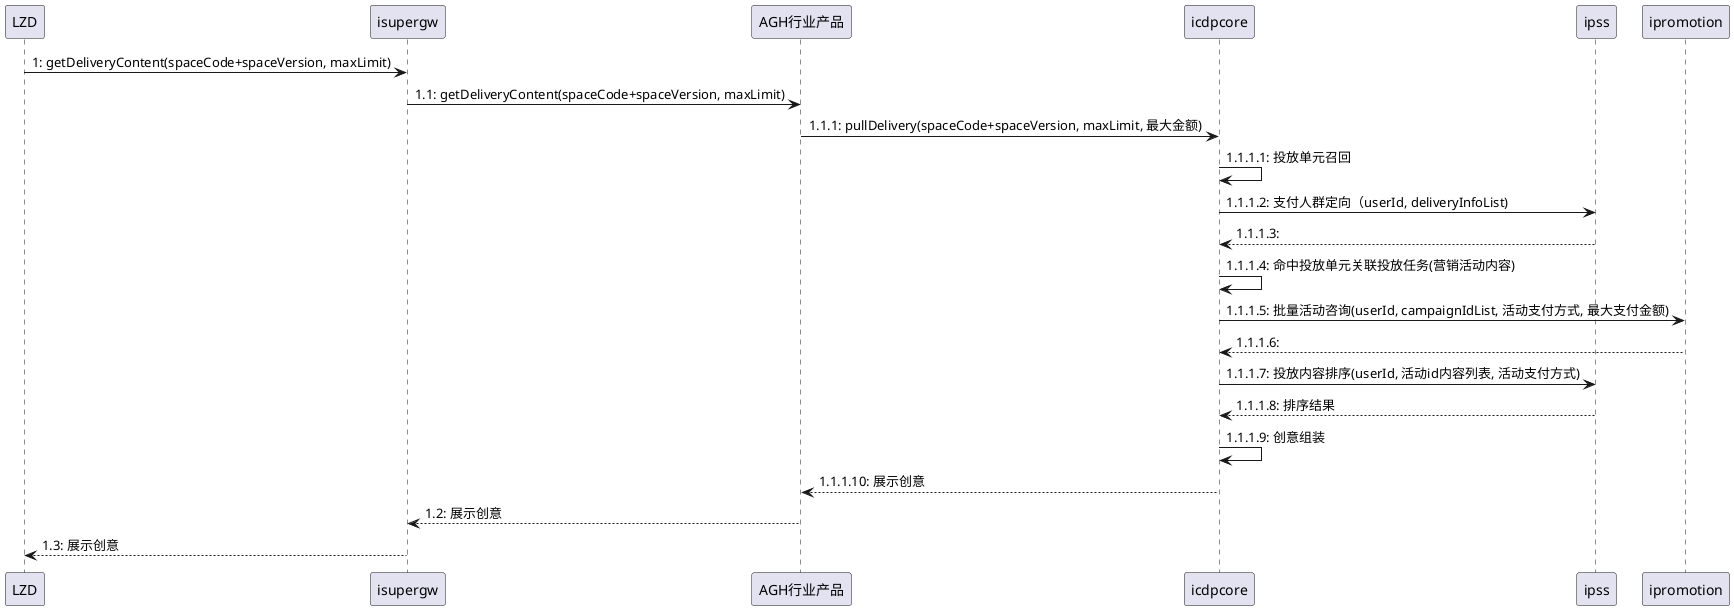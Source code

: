 @startuml
LZD -> isupergw: 1: getDeliveryContent(spaceCode+spaceVersion, maxLimit)
isupergw -> AGH行业产品: 1.1: getDeliveryContent(spaceCode+spaceVersion, maxLimit)
AGH行业产品 -> icdpcore: 1.1.1: pullDelivery(spaceCode+spaceVersion, maxLimit, 最大金额)
icdpcore -> icdpcore: 1.1.1.1: 投放单元召回
icdpcore -> ipss: 1.1.1.2: 支付人群定向（userId, deliveryInfoList)
ipss --> icdpcore: 1.1.1.3:
icdpcore -> icdpcore: 1.1.1.4: 命中投放单元关联投放任务(营销活动内容)
icdpcore -> ipromotion: 1.1.1.5: 批量活动咨询(userId, campaignIdList, 活动支付方式, 最大支付金额)
ipromotion --> icdpcore: 1.1.1.6:
icdpcore -> ipss: 1.1.1.7: 投放内容排序(userId, 活动id内容列表, 活动支付方式)
ipss --> icdpcore: 1.1.1.8: 排序结果
icdpcore -> icdpcore: 1.1.1.9: 创意组装
icdpcore --> AGH行业产品: 1.1.1.10: 展示创意
AGH行业产品 --> isupergw: 1.2: 展示创意
isupergw --> LZD: 1.3: 展示创意
@enduml